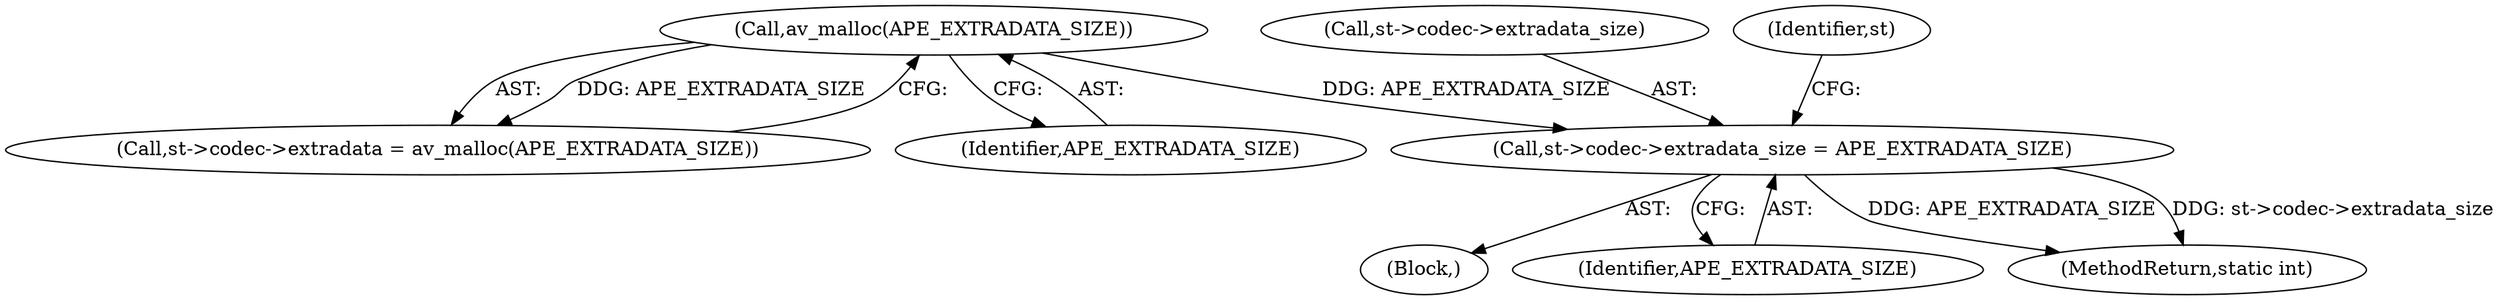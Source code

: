 digraph "0_FFmpeg_8312e3fc9041027a33c8bc667bb99740fdf41dd5@pointer" {
"1001029" [label="(Call,st->codec->extradata_size = APE_EXTRADATA_SIZE)"];
"1001027" [label="(Call,av_malloc(APE_EXTRADATA_SIZE))"];
"1001021" [label="(Call,st->codec->extradata = av_malloc(APE_EXTRADATA_SIZE))"];
"1001028" [label="(Identifier,APE_EXTRADATA_SIZE)"];
"1001030" [label="(Call,st->codec->extradata_size)"];
"1000111" [label="(Block,)"];
"1001040" [label="(Identifier,st)"];
"1001035" [label="(Identifier,APE_EXTRADATA_SIZE)"];
"1001121" [label="(MethodReturn,static int)"];
"1001027" [label="(Call,av_malloc(APE_EXTRADATA_SIZE))"];
"1001029" [label="(Call,st->codec->extradata_size = APE_EXTRADATA_SIZE)"];
"1001029" -> "1000111"  [label="AST: "];
"1001029" -> "1001035"  [label="CFG: "];
"1001030" -> "1001029"  [label="AST: "];
"1001035" -> "1001029"  [label="AST: "];
"1001040" -> "1001029"  [label="CFG: "];
"1001029" -> "1001121"  [label="DDG: APE_EXTRADATA_SIZE"];
"1001029" -> "1001121"  [label="DDG: st->codec->extradata_size"];
"1001027" -> "1001029"  [label="DDG: APE_EXTRADATA_SIZE"];
"1001027" -> "1001021"  [label="AST: "];
"1001027" -> "1001028"  [label="CFG: "];
"1001028" -> "1001027"  [label="AST: "];
"1001021" -> "1001027"  [label="CFG: "];
"1001027" -> "1001021"  [label="DDG: APE_EXTRADATA_SIZE"];
}
